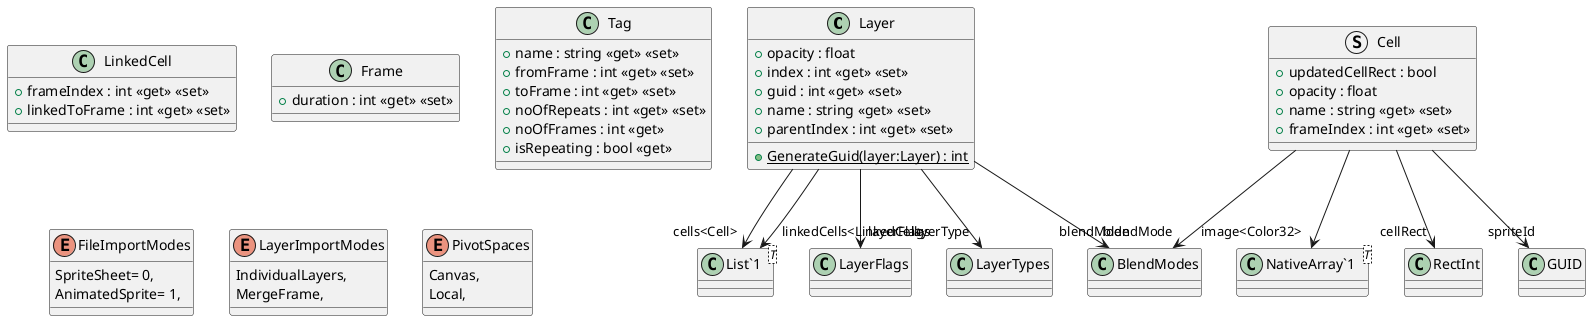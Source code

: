 @startuml
class Layer {
    + opacity : float
    + index : int <<get>> <<set>>
    + guid : int <<get>> <<set>>
    + name : string <<get>> <<set>>
    + parentIndex : int <<get>> <<set>>
    + {static} GenerateGuid(layer:Layer) : int
}
struct Cell {
    + updatedCellRect : bool
    + opacity : float
    + name : string <<get>> <<set>>
    + frameIndex : int <<get>> <<set>>
}
class LinkedCell {
    + frameIndex : int <<get>> <<set>>
    + linkedToFrame : int <<get>> <<set>>
}
class Frame {
    + duration : int <<get>> <<set>>
}
class Tag {
    + name : string <<get>> <<set>>
    + fromFrame : int <<get>> <<set>>
    + toFrame : int <<get>> <<set>>
    + noOfRepeats : int <<get>> <<set>>
    + noOfFrames : int <<get>>
    + isRepeating : bool <<get>>
}
enum FileImportModes {
    SpriteSheet= 0,
    AnimatedSprite= 1,
}
enum LayerImportModes {
    IndividualLayers,
    MergeFrame,
}
enum PivotSpaces {
    Canvas,
    Local,
}
class "List`1"<T> {
}
class "NativeArray`1"<T> {
}
Layer --> "layerFlags" LayerFlags
Layer --> "layerType" LayerTypes
Layer --> "blendMode" BlendModes
Layer --> "cells<Cell>" "List`1"
Layer --> "linkedCells<LinkedCell>" "List`1"
Cell --> "blendMode" BlendModes
Cell --> "image<Color32>" "NativeArray`1"
Cell --> "cellRect" RectInt
Cell --> "spriteId" GUID
@enduml
